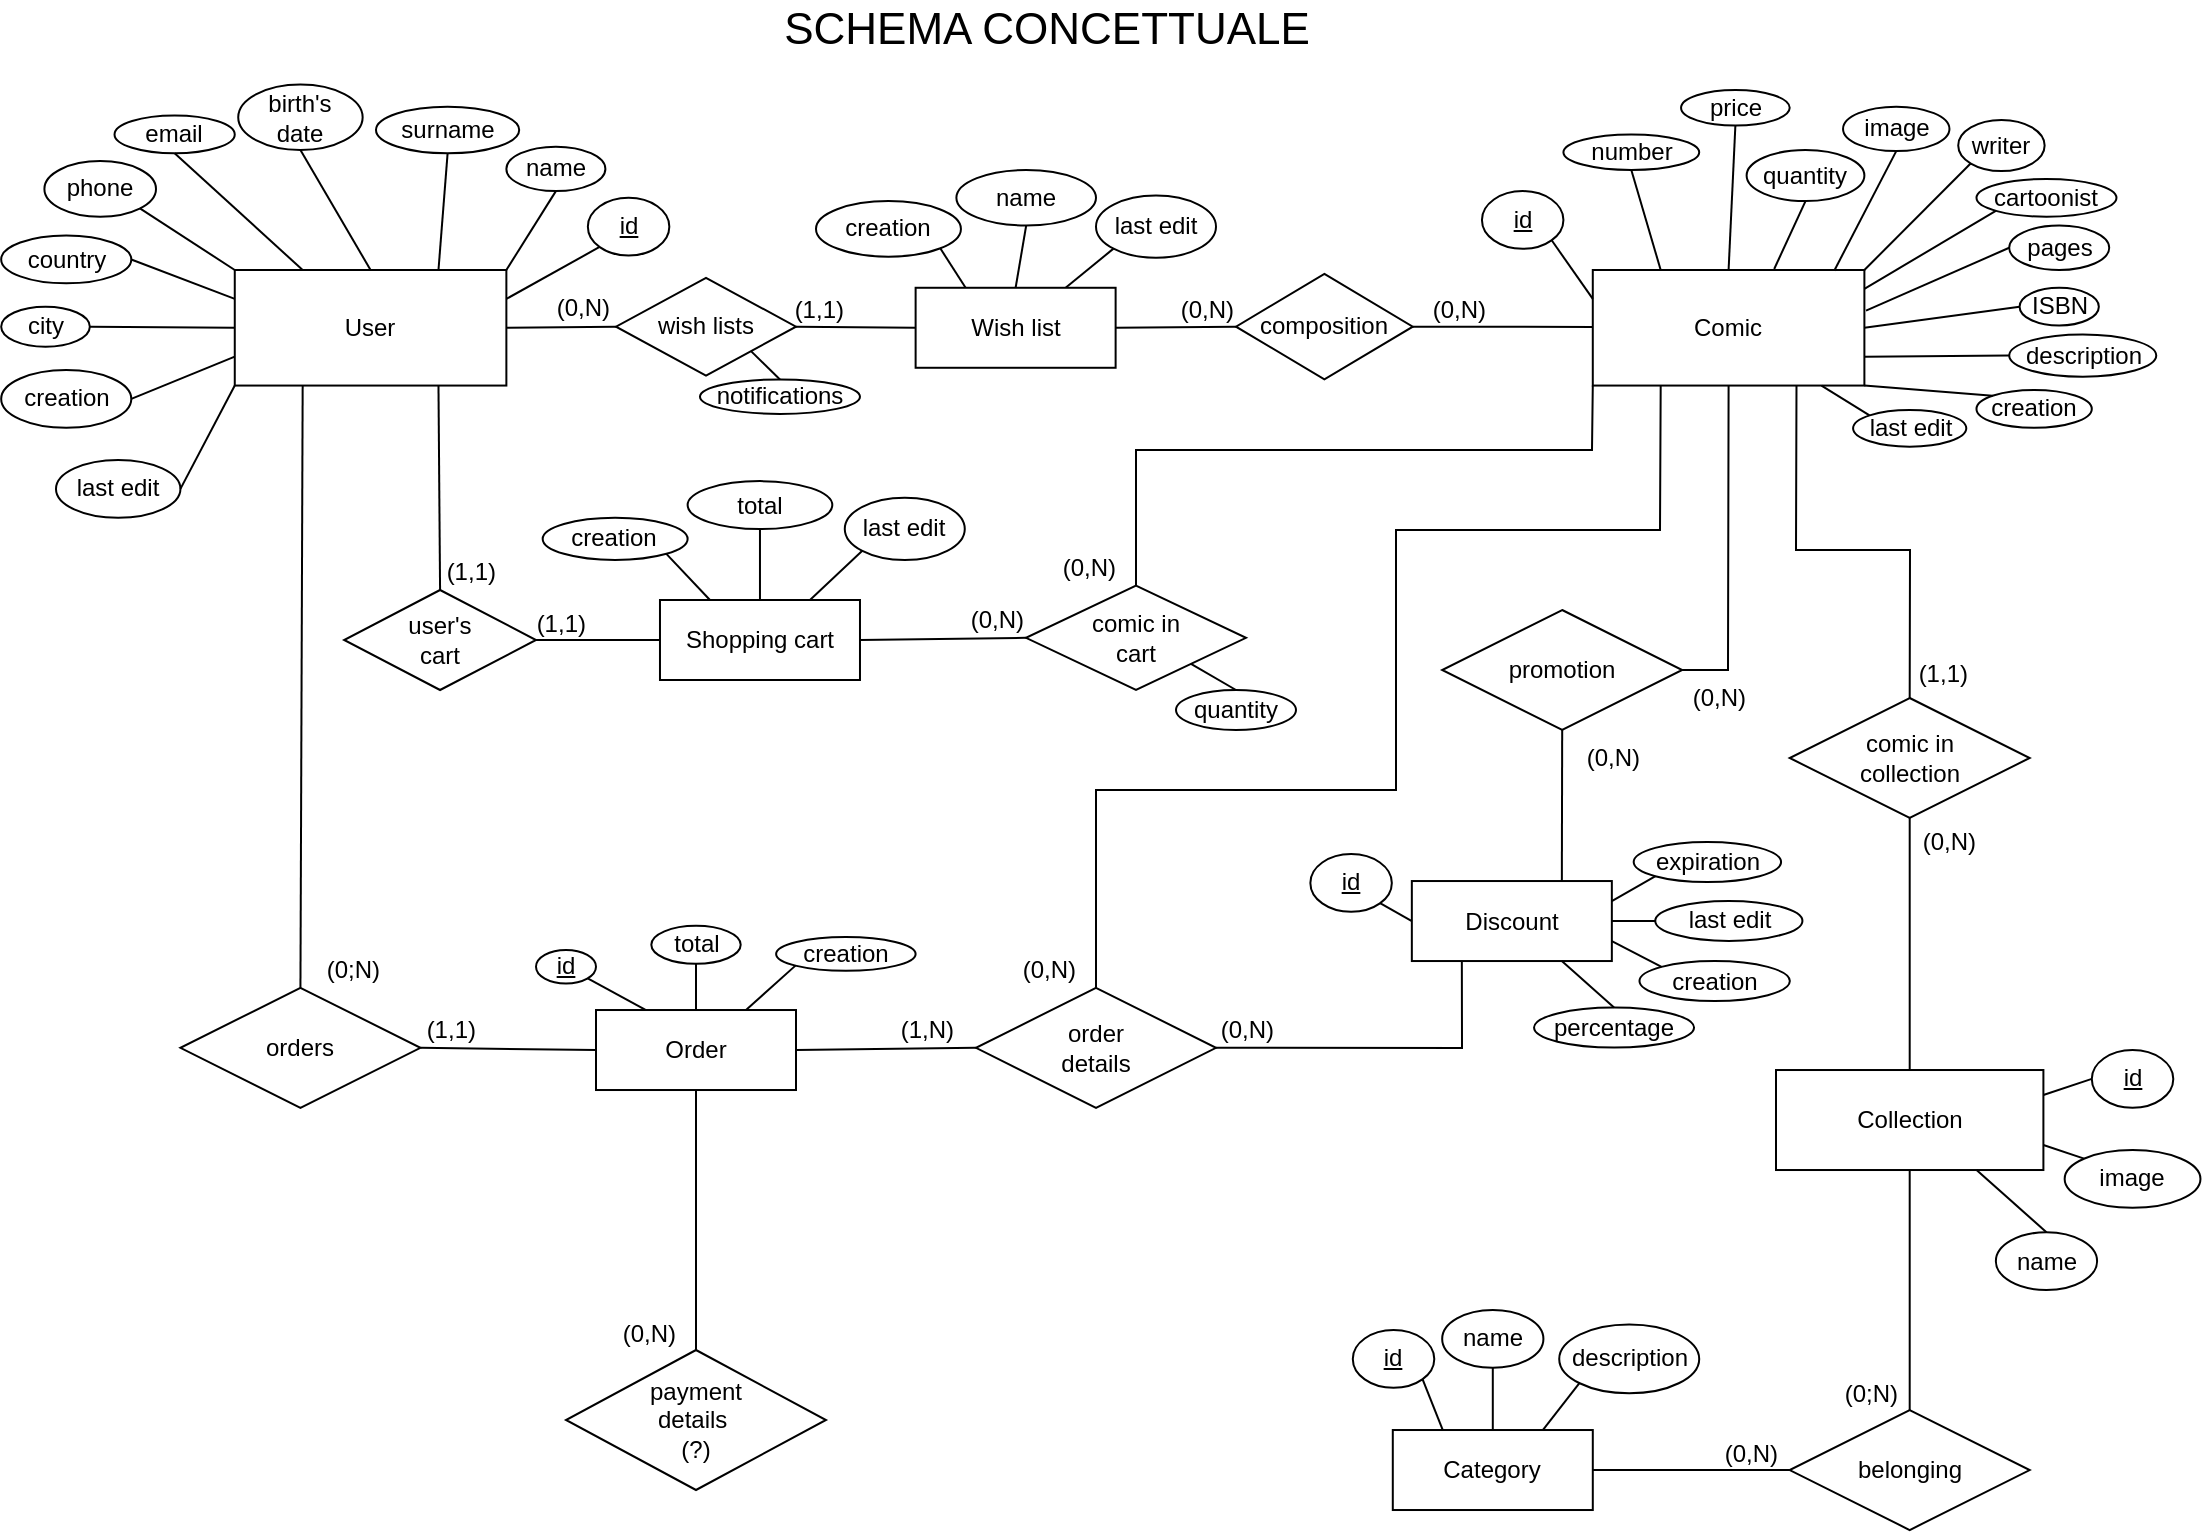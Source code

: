<mxfile version="16.5.1" type="device"><diagram id="R2lEEEUBdFMjLlhIrx00" name="Schema concettuale"><mxGraphModel dx="1422" dy="873" grid="1" gridSize="10" guides="1" tooltips="1" connect="1" arrows="1" fold="1" page="1" pageScale="1" pageWidth="1169" pageHeight="827" math="0" shadow="0" extFonts="Permanent Marker^https://fonts.googleapis.com/css?family=Permanent+Marker"><root><mxCell id="0"/><mxCell id="1" parent="0"/><mxCell id="hI8jCIpYhccomjPMqrg1-1" value="Comic" style="whiteSpace=wrap;html=1;align=center;" parent="1" vertex="1"><mxGeometry x="858.395" y="140" width="135.802" height="57.778" as="geometry"/></mxCell><mxCell id="hI8jCIpYhccomjPMqrg1-3" value="User" style="whiteSpace=wrap;html=1;align=center;" parent="1" vertex="1"><mxGeometry x="179.383" y="140" width="135.802" height="57.778" as="geometry"/></mxCell><mxCell id="hI8jCIpYhccomjPMqrg1-8" value="" style="endArrow=none;html=1;rounded=0;exitX=1;exitY=0.5;exitDx=0;exitDy=0;entryX=0;entryY=0.5;entryDx=0;entryDy=0;" parent="1" source="hI8jCIpYhccomjPMqrg1-3" target="n4fFL6AgohC3PkhNspNs-12" edge="1"><mxGeometry relative="1" as="geometry"><mxPoint x="464.568" y="255.556" as="sourcePoint"/><mxPoint x="370" y="169" as="targetPoint"/></mxGeometry></mxCell><mxCell id="hI8jCIpYhccomjPMqrg1-9" value="(0,N)" style="resizable=0;html=1;align=right;verticalAlign=bottom;" parent="hI8jCIpYhccomjPMqrg1-8" connectable="0" vertex="1"><mxGeometry x="1" relative="1" as="geometry"><mxPoint x="-3" y="-1" as="offset"/></mxGeometry></mxCell><mxCell id="hI8jCIpYhccomjPMqrg1-10" value="" style="endArrow=none;html=1;rounded=0;exitX=0;exitY=0.5;exitDx=0;exitDy=0;entryX=1;entryY=0.5;entryDx=0;entryDy=0;" parent="1" target="n4fFL6AgohC3PkhNspNs-13" edge="1"><mxGeometry relative="1" as="geometry"><mxPoint x="858.395" y="168.47" as="sourcePoint"/><mxPoint x="790" y="170" as="targetPoint"/></mxGeometry></mxCell><mxCell id="hI8jCIpYhccomjPMqrg1-11" value="(0,N)" style="resizable=0;html=1;align=right;verticalAlign=bottom;" parent="hI8jCIpYhccomjPMqrg1-10" connectable="0" vertex="1"><mxGeometry x="1" relative="1" as="geometry"><mxPoint x="37" as="offset"/></mxGeometry></mxCell><mxCell id="hI8jCIpYhccomjPMqrg1-12" value="creation" style="ellipse;whiteSpace=wrap;html=1;align=center;" parent="1" vertex="1"><mxGeometry x="470.0" y="105.55" width="72.47" height="27.78" as="geometry"/></mxCell><mxCell id="hI8jCIpYhccomjPMqrg1-13" value="last edit" style="ellipse;whiteSpace=wrap;html=1;align=center;" parent="1" vertex="1"><mxGeometry x="610" y="102.78" width="60" height="31.11" as="geometry"/></mxCell><mxCell id="hI8jCIpYhccomjPMqrg1-14" value="" style="endArrow=none;html=1;rounded=0;exitX=0.25;exitY=0;exitDx=0;exitDy=0;entryX=1;entryY=1;entryDx=0;entryDy=0;" parent="1" source="n4fFL6AgohC3PkhNspNs-11" target="hI8jCIpYhccomjPMqrg1-12" edge="1"><mxGeometry relative="1" as="geometry"><mxPoint x="541.297" y="153.335" as="sourcePoint"/><mxPoint x="681.852" y="255.556" as="targetPoint"/></mxGeometry></mxCell><mxCell id="hI8jCIpYhccomjPMqrg1-15" value="" style="endArrow=none;html=1;rounded=0;exitX=0.75;exitY=0;exitDx=0;exitDy=0;entryX=0;entryY=1;entryDx=0;entryDy=0;" parent="1" source="n4fFL6AgohC3PkhNspNs-11" target="hI8jCIpYhccomjPMqrg1-13" edge="1"><mxGeometry relative="1" as="geometry"><mxPoint x="603.892" y="153.335" as="sourcePoint"/><mxPoint x="681.852" y="255.556" as="targetPoint"/></mxGeometry></mxCell><mxCell id="hI8jCIpYhccomjPMqrg1-16" value="id" style="ellipse;whiteSpace=wrap;html=1;align=center;fontStyle=4;" parent="1" vertex="1"><mxGeometry x="802.974" y="100.547" width="40.741" height="28.889" as="geometry"/></mxCell><mxCell id="hI8jCIpYhccomjPMqrg1-18" value="number" style="ellipse;whiteSpace=wrap;html=1;align=center;" parent="1" vertex="1"><mxGeometry x="843.71" y="72.23" width="67.9" height="17.77" as="geometry"/></mxCell><mxCell id="hI8jCIpYhccomjPMqrg1-19" value="price" style="ellipse;whiteSpace=wrap;html=1;align=center;" parent="1" vertex="1"><mxGeometry x="902.53" y="50.01" width="54.32" height="17.77" as="geometry"/></mxCell><mxCell id="hI8jCIpYhccomjPMqrg1-20" value="image" style="ellipse;whiteSpace=wrap;html=1;align=center;" parent="1" vertex="1"><mxGeometry x="983.52" y="58.33" width="53.21" height="22.22" as="geometry"/></mxCell><mxCell id="hI8jCIpYhccomjPMqrg1-21" value="writer" style="ellipse;whiteSpace=wrap;html=1;align=center;" parent="1" vertex="1"><mxGeometry x="1041.11" y="64.99" width="43.21" height="25.56" as="geometry"/></mxCell><mxCell id="hI8jCIpYhccomjPMqrg1-22" value="cartoonist" style="ellipse;whiteSpace=wrap;html=1;align=center;" parent="1" vertex="1"><mxGeometry x="1050.24" y="94.44" width="70" height="18.89" as="geometry"/></mxCell><mxCell id="hI8jCIpYhccomjPMqrg1-23" value="pages" style="ellipse;whiteSpace=wrap;html=1;align=center;" parent="1" vertex="1"><mxGeometry x="1066.61" y="117.78" width="50" height="22.22" as="geometry"/></mxCell><mxCell id="hI8jCIpYhccomjPMqrg1-24" value="ISBN" style="ellipse;whiteSpace=wrap;html=1;align=center;" parent="1" vertex="1"><mxGeometry x="1071.79" y="148.89" width="39.63" height="18.89" as="geometry"/></mxCell><mxCell id="hI8jCIpYhccomjPMqrg1-25" value="" style="endArrow=none;html=1;rounded=0;exitX=0;exitY=0.25;exitDx=0;exitDy=0;entryX=1;entryY=1;entryDx=0;entryDy=0;" parent="1" source="hI8jCIpYhccomjPMqrg1-1" target="hI8jCIpYhccomjPMqrg1-16" edge="1"><mxGeometry relative="1" as="geometry"><mxPoint x="709.012" y="241.111" as="sourcePoint"/><mxPoint x="926.296" y="241.111" as="targetPoint"/></mxGeometry></mxCell><mxCell id="hI8jCIpYhccomjPMqrg1-27" value="" style="endArrow=none;html=1;rounded=0;entryX=0.5;entryY=1;entryDx=0;entryDy=0;exitX=0.25;exitY=0;exitDx=0;exitDy=0;" parent="1" source="hI8jCIpYhccomjPMqrg1-1" target="hI8jCIpYhccomjPMqrg1-18" edge="1"><mxGeometry relative="1" as="geometry"><mxPoint x="939.877" y="140" as="sourcePoint"/><mxPoint x="926.296" y="241.111" as="targetPoint"/></mxGeometry></mxCell><mxCell id="hI8jCIpYhccomjPMqrg1-28" value="" style="endArrow=none;html=1;rounded=0;exitX=0.5;exitY=0;exitDx=0;exitDy=0;entryX=0.5;entryY=1;entryDx=0;entryDy=0;" parent="1" source="hI8jCIpYhccomjPMqrg1-1" target="hI8jCIpYhccomjPMqrg1-19" edge="1"><mxGeometry relative="1" as="geometry"><mxPoint x="709.012" y="241.111" as="sourcePoint"/><mxPoint x="926.296" y="241.111" as="targetPoint"/></mxGeometry></mxCell><mxCell id="hI8jCIpYhccomjPMqrg1-29" value="" style="endArrow=none;html=1;rounded=0;exitX=0.889;exitY=0.006;exitDx=0;exitDy=0;entryX=0.5;entryY=1;entryDx=0;entryDy=0;exitPerimeter=0;" parent="1" source="hI8jCIpYhccomjPMqrg1-1" target="hI8jCIpYhccomjPMqrg1-20" edge="1"><mxGeometry relative="1" as="geometry"><mxPoint x="709.012" y="241.111" as="sourcePoint"/><mxPoint x="926.296" y="241.111" as="targetPoint"/></mxGeometry></mxCell><mxCell id="hI8jCIpYhccomjPMqrg1-30" value="" style="endArrow=none;html=1;rounded=0;exitX=1;exitY=0;exitDx=0;exitDy=0;entryX=0;entryY=1;entryDx=0;entryDy=0;" parent="1" source="hI8jCIpYhccomjPMqrg1-1" target="hI8jCIpYhccomjPMqrg1-21" edge="1"><mxGeometry relative="1" as="geometry"><mxPoint x="709.012" y="241.111" as="sourcePoint"/><mxPoint x="926.296" y="241.111" as="targetPoint"/></mxGeometry></mxCell><mxCell id="hI8jCIpYhccomjPMqrg1-31" value="" style="endArrow=none;html=1;rounded=0;exitX=1;exitY=0.164;exitDx=0;exitDy=0;entryX=0;entryY=1;entryDx=0;entryDy=0;exitPerimeter=0;" parent="1" source="hI8jCIpYhccomjPMqrg1-1" target="hI8jCIpYhccomjPMqrg1-22" edge="1"><mxGeometry relative="1" as="geometry"><mxPoint x="709.012" y="241.111" as="sourcePoint"/><mxPoint x="926.296" y="241.111" as="targetPoint"/></mxGeometry></mxCell><mxCell id="hI8jCIpYhccomjPMqrg1-32" value="" style="endArrow=none;html=1;rounded=0;exitX=1.006;exitY=0.352;exitDx=0;exitDy=0;entryX=0;entryY=0.5;entryDx=0;entryDy=0;exitPerimeter=0;" parent="1" source="hI8jCIpYhccomjPMqrg1-1" target="hI8jCIpYhccomjPMqrg1-23" edge="1"><mxGeometry relative="1" as="geometry"><mxPoint x="709.012" y="241.111" as="sourcePoint"/><mxPoint x="926.296" y="241.111" as="targetPoint"/></mxGeometry></mxCell><mxCell id="hI8jCIpYhccomjPMqrg1-33" value="" style="endArrow=none;html=1;rounded=0;entryX=0;entryY=0.5;entryDx=0;entryDy=0;exitX=1;exitY=0.5;exitDx=0;exitDy=0;" parent="1" source="hI8jCIpYhccomjPMqrg1-1" target="hI8jCIpYhccomjPMqrg1-24" edge="1"><mxGeometry relative="1" as="geometry"><mxPoint x="1000" y="210" as="sourcePoint"/><mxPoint x="926.296" y="241.111" as="targetPoint"/></mxGeometry></mxCell><mxCell id="hI8jCIpYhccomjPMqrg1-34" value="id" style="ellipse;whiteSpace=wrap;html=1;align=center;fontStyle=4;" parent="1" vertex="1"><mxGeometry x="355.926" y="103.889" width="40.741" height="28.889" as="geometry"/></mxCell><mxCell id="hI8jCIpYhccomjPMqrg1-35" value="name" style="ellipse;whiteSpace=wrap;html=1;align=center;" parent="1" vertex="1"><mxGeometry x="315.19" y="78.33" width="49.51" height="22.22" as="geometry"/></mxCell><mxCell id="hI8jCIpYhccomjPMqrg1-36" value="surname" style="ellipse;whiteSpace=wrap;html=1;align=center;" parent="1" vertex="1"><mxGeometry x="250" y="58.33" width="71.6" height="23.33" as="geometry"/></mxCell><mxCell id="hI8jCIpYhccomjPMqrg1-37" value="email" style="ellipse;whiteSpace=wrap;html=1;align=center;" parent="1" vertex="1"><mxGeometry x="119.26" y="62.77" width="60.12" height="18.89" as="geometry"/></mxCell><mxCell id="hI8jCIpYhccomjPMqrg1-38" value="phone" style="ellipse;whiteSpace=wrap;html=1;align=center;" parent="1" vertex="1"><mxGeometry x="84.2" y="85.55" width="55.8" height="27.78" as="geometry"/></mxCell><mxCell id="hI8jCIpYhccomjPMqrg1-39" value="country" style="ellipse;whiteSpace=wrap;html=1;align=center;" parent="1" vertex="1"><mxGeometry x="62.59" y="122.78" width="65.06" height="23.89" as="geometry"/></mxCell><mxCell id="hI8jCIpYhccomjPMqrg1-40" value="city" style="ellipse;whiteSpace=wrap;html=1;align=center;" parent="1" vertex="1"><mxGeometry x="62.59" y="158.33" width="44.32" height="20" as="geometry"/></mxCell><mxCell id="hI8jCIpYhccomjPMqrg1-41" value="creation" style="ellipse;whiteSpace=wrap;html=1;align=center;" parent="1" vertex="1"><mxGeometry x="62.59" y="190" width="65.06" height="28.89" as="geometry"/></mxCell><mxCell id="hI8jCIpYhccomjPMqrg1-42" value="last edit" style="ellipse;whiteSpace=wrap;html=1;align=center;" parent="1" vertex="1"><mxGeometry x="90" y="235" width="62.22" height="28.89" as="geometry"/></mxCell><mxCell id="hI8jCIpYhccomjPMqrg1-43" value="" style="endArrow=none;html=1;rounded=0;exitX=1;exitY=0.25;exitDx=0;exitDy=0;entryX=0;entryY=1;entryDx=0;entryDy=0;" parent="1" source="hI8jCIpYhccomjPMqrg1-3" target="hI8jCIpYhccomjPMqrg1-34" edge="1"><mxGeometry relative="1" as="geometry"><mxPoint x="206.543" y="284.444" as="sourcePoint"/><mxPoint x="423.827" y="284.444" as="targetPoint"/></mxGeometry></mxCell><mxCell id="hI8jCIpYhccomjPMqrg1-44" value="" style="endArrow=none;html=1;rounded=0;exitX=1;exitY=0;exitDx=0;exitDy=0;entryX=0.5;entryY=1;entryDx=0;entryDy=0;" parent="1" source="hI8jCIpYhccomjPMqrg1-3" target="hI8jCIpYhccomjPMqrg1-35" edge="1"><mxGeometry relative="1" as="geometry"><mxPoint x="206.543" y="284.444" as="sourcePoint"/><mxPoint x="423.827" y="284.444" as="targetPoint"/></mxGeometry></mxCell><mxCell id="hI8jCIpYhccomjPMqrg1-45" value="" style="endArrow=none;html=1;rounded=0;exitX=0;exitY=0;exitDx=0;exitDy=0;entryX=1;entryY=1;entryDx=0;entryDy=0;" parent="1" source="hI8jCIpYhccomjPMqrg1-3" target="hI8jCIpYhccomjPMqrg1-38" edge="1"><mxGeometry relative="1" as="geometry"><mxPoint x="206.543" y="284.444" as="sourcePoint"/><mxPoint x="423.827" y="284.444" as="targetPoint"/></mxGeometry></mxCell><mxCell id="hI8jCIpYhccomjPMqrg1-46" value="" style="endArrow=none;html=1;rounded=0;exitX=0.75;exitY=0;exitDx=0;exitDy=0;entryX=0.5;entryY=1;entryDx=0;entryDy=0;" parent="1" source="hI8jCIpYhccomjPMqrg1-3" target="hI8jCIpYhccomjPMqrg1-36" edge="1"><mxGeometry relative="1" as="geometry"><mxPoint x="206.543" y="284.444" as="sourcePoint"/><mxPoint x="423.827" y="284.444" as="targetPoint"/></mxGeometry></mxCell><mxCell id="hI8jCIpYhccomjPMqrg1-47" value="" style="endArrow=none;html=1;rounded=0;exitX=0.25;exitY=0;exitDx=0;exitDy=0;entryX=0.5;entryY=1;entryDx=0;entryDy=0;" parent="1" source="hI8jCIpYhccomjPMqrg1-3" target="hI8jCIpYhccomjPMqrg1-37" edge="1"><mxGeometry relative="1" as="geometry"><mxPoint x="206.543" y="284.444" as="sourcePoint"/><mxPoint x="423.827" y="284.444" as="targetPoint"/></mxGeometry></mxCell><mxCell id="hI8jCIpYhccomjPMqrg1-48" value="" style="endArrow=none;html=1;rounded=0;exitX=0;exitY=0.25;exitDx=0;exitDy=0;entryX=1;entryY=0.5;entryDx=0;entryDy=0;" parent="1" source="hI8jCIpYhccomjPMqrg1-3" target="hI8jCIpYhccomjPMqrg1-39" edge="1"><mxGeometry relative="1" as="geometry"><mxPoint x="206.543" y="284.444" as="sourcePoint"/><mxPoint x="423.827" y="284.444" as="targetPoint"/></mxGeometry></mxCell><mxCell id="hI8jCIpYhccomjPMqrg1-49" value="" style="endArrow=none;html=1;rounded=0;exitX=0;exitY=0.75;exitDx=0;exitDy=0;entryX=1;entryY=0.5;entryDx=0;entryDy=0;" parent="1" source="hI8jCIpYhccomjPMqrg1-3" target="hI8jCIpYhccomjPMqrg1-41" edge="1"><mxGeometry relative="1" as="geometry"><mxPoint x="206.543" y="284.444" as="sourcePoint"/><mxPoint x="423.827" y="284.444" as="targetPoint"/></mxGeometry></mxCell><mxCell id="hI8jCIpYhccomjPMqrg1-50" value="" style="endArrow=none;html=1;rounded=0;exitX=0;exitY=0.5;exitDx=0;exitDy=0;entryX=1;entryY=0.5;entryDx=0;entryDy=0;" parent="1" source="hI8jCIpYhccomjPMqrg1-3" target="hI8jCIpYhccomjPMqrg1-40" edge="1"><mxGeometry relative="1" as="geometry"><mxPoint x="206.543" y="284.444" as="sourcePoint"/><mxPoint x="423.827" y="284.444" as="targetPoint"/></mxGeometry></mxCell><mxCell id="hI8jCIpYhccomjPMqrg1-51" value="" style="endArrow=none;html=1;rounded=0;exitX=0;exitY=1;exitDx=0;exitDy=0;entryX=1;entryY=0.5;entryDx=0;entryDy=0;" parent="1" source="hI8jCIpYhccomjPMqrg1-3" target="hI8jCIpYhccomjPMqrg1-42" edge="1"><mxGeometry relative="1" as="geometry"><mxPoint x="206.543" y="284.444" as="sourcePoint"/><mxPoint x="423.827" y="284.444" as="targetPoint"/></mxGeometry></mxCell><mxCell id="hI8jCIpYhccomjPMqrg1-82" value="Collection" style="whiteSpace=wrap;html=1;align=center;" parent="1" vertex="1"><mxGeometry x="950" y="540.01" width="133.7" height="50" as="geometry"/></mxCell><mxCell id="hI8jCIpYhccomjPMqrg1-83" value="comic in&lt;br&gt;collection" style="shape=rhombus;perimeter=rhombusPerimeter;whiteSpace=wrap;html=1;align=center;" parent="1" vertex="1"><mxGeometry x="956.85" y="354" width="120" height="60" as="geometry"/></mxCell><mxCell id="hI8jCIpYhccomjPMqrg1-84" value="" style="endArrow=none;html=1;rounded=0;exitX=0.75;exitY=1;exitDx=0;exitDy=0;entryX=0.5;entryY=0;entryDx=0;entryDy=0;" parent="1" source="hI8jCIpYhccomjPMqrg1-1" target="hI8jCIpYhccomjPMqrg1-83" edge="1"><mxGeometry relative="1" as="geometry"><mxPoint x="610" y="330" as="sourcePoint"/><mxPoint x="770" y="330" as="targetPoint"/><Array as="points"><mxPoint x="960" y="280"/><mxPoint x="1017" y="280"/></Array></mxGeometry></mxCell><mxCell id="hI8jCIpYhccomjPMqrg1-85" value="(1,1)" style="resizable=0;html=1;align=right;verticalAlign=bottom;" parent="hI8jCIpYhccomjPMqrg1-84" connectable="0" vertex="1"><mxGeometry x="1" relative="1" as="geometry"><mxPoint x="30" y="-3" as="offset"/></mxGeometry></mxCell><mxCell id="hI8jCIpYhccomjPMqrg1-86" value="" style="endArrow=none;html=1;rounded=0;entryX=0.5;entryY=1;entryDx=0;entryDy=0;exitX=0.5;exitY=0;exitDx=0;exitDy=0;" parent="1" source="hI8jCIpYhccomjPMqrg1-82" target="hI8jCIpYhccomjPMqrg1-83" edge="1"><mxGeometry relative="1" as="geometry"><mxPoint x="1010" y="470" as="sourcePoint"/><mxPoint x="910" y="370" as="targetPoint"/></mxGeometry></mxCell><mxCell id="hI8jCIpYhccomjPMqrg1-87" value="(0,N)" style="resizable=0;html=1;align=right;verticalAlign=bottom;" parent="hI8jCIpYhccomjPMqrg1-86" connectable="0" vertex="1"><mxGeometry x="1" relative="1" as="geometry"><mxPoint x="34" y="20" as="offset"/></mxGeometry></mxCell><mxCell id="hI8jCIpYhccomjPMqrg1-88" value="id" style="ellipse;whiteSpace=wrap;html=1;align=center;fontStyle=4;" parent="1" vertex="1"><mxGeometry x="1107.904" y="530.007" width="40.741" height="28.889" as="geometry"/></mxCell><mxCell id="hI8jCIpYhccomjPMqrg1-89" value="image" style="ellipse;whiteSpace=wrap;html=1;align=center;" parent="1" vertex="1"><mxGeometry x="1094.329" y="580.003" width="67.901" height="28.889" as="geometry"/></mxCell><mxCell id="hI8jCIpYhccomjPMqrg1-90" value="" style="endArrow=none;html=1;rounded=0;exitX=1;exitY=0.25;exitDx=0;exitDy=0;entryX=0;entryY=0.5;entryDx=0;entryDy=0;" parent="1" source="hI8jCIpYhccomjPMqrg1-82" target="hI8jCIpYhccomjPMqrg1-88" edge="1"><mxGeometry relative="1" as="geometry"><mxPoint x="740" y="480.01" as="sourcePoint"/><mxPoint x="900" y="480.01" as="targetPoint"/></mxGeometry></mxCell><mxCell id="hI8jCIpYhccomjPMqrg1-91" value="" style="endArrow=none;html=1;rounded=0;exitX=1;exitY=0.75;exitDx=0;exitDy=0;entryX=0;entryY=0;entryDx=0;entryDy=0;" parent="1" source="hI8jCIpYhccomjPMqrg1-82" target="hI8jCIpYhccomjPMqrg1-89" edge="1"><mxGeometry relative="1" as="geometry"><mxPoint x="740" y="480.01" as="sourcePoint"/><mxPoint x="1094.329" y="584.458" as="targetPoint"/></mxGeometry></mxCell><mxCell id="hI8jCIpYhccomjPMqrg1-92" value="Discount" style="whiteSpace=wrap;html=1;align=center;" parent="1" vertex="1"><mxGeometry x="767.92" y="445.52" width="100" height="40" as="geometry"/></mxCell><mxCell id="hI8jCIpYhccomjPMqrg1-93" value="promotion" style="shape=rhombus;perimeter=rhombusPerimeter;whiteSpace=wrap;html=1;align=center;" parent="1" vertex="1"><mxGeometry x="783.09" y="310" width="120" height="60" as="geometry"/></mxCell><mxCell id="hI8jCIpYhccomjPMqrg1-95" value="" style="endArrow=none;html=1;rounded=0;entryX=0.5;entryY=1;entryDx=0;entryDy=0;exitX=0.75;exitY=0;exitDx=0;exitDy=0;" parent="1" source="hI8jCIpYhccomjPMqrg1-92" target="hI8jCIpYhccomjPMqrg1-93" edge="1"><mxGeometry relative="1" as="geometry"><mxPoint x="849" y="430" as="sourcePoint"/><mxPoint x="820" y="380" as="targetPoint"/><Array as="points"/></mxGeometry></mxCell><mxCell id="hI8jCIpYhccomjPMqrg1-96" value="(0,N)" style="resizable=0;html=1;align=right;verticalAlign=bottom;" parent="hI8jCIpYhccomjPMqrg1-95" connectable="0" vertex="1"><mxGeometry x="1" relative="1" as="geometry"><mxPoint x="39" y="22" as="offset"/></mxGeometry></mxCell><mxCell id="hI8jCIpYhccomjPMqrg1-97" value="" style="endArrow=none;html=1;rounded=0;exitX=0.5;exitY=1;exitDx=0;exitDy=0;entryX=1;entryY=0.5;entryDx=0;entryDy=0;" parent="1" source="hI8jCIpYhccomjPMqrg1-1" target="hI8jCIpYhccomjPMqrg1-93" edge="1"><mxGeometry relative="1" as="geometry"><mxPoint x="944.773" y="198.263" as="sourcePoint"/><mxPoint x="880.0" y="298.67" as="targetPoint"/><Array as="points"><mxPoint x="926" y="340"/></Array></mxGeometry></mxCell><mxCell id="hI8jCIpYhccomjPMqrg1-98" value="(0,N)" style="resizable=0;html=1;align=right;verticalAlign=bottom;" parent="hI8jCIpYhccomjPMqrg1-97" connectable="0" vertex="1"><mxGeometry x="1" relative="1" as="geometry"><mxPoint x="32" y="22" as="offset"/></mxGeometry></mxCell><mxCell id="hI8jCIpYhccomjPMqrg1-103" value="Category" style="whiteSpace=wrap;html=1;align=center;" parent="1" vertex="1"><mxGeometry x="758.4" y="720.01" width="100" height="40" as="geometry"/></mxCell><mxCell id="hI8jCIpYhccomjPMqrg1-104" value="belonging" style="shape=rhombus;perimeter=rhombusPerimeter;whiteSpace=wrap;html=1;align=center;" parent="1" vertex="1"><mxGeometry x="956.85" y="710.01" width="120" height="60" as="geometry"/></mxCell><mxCell id="hI8jCIpYhccomjPMqrg1-105" value="" style="endArrow=none;html=1;rounded=0;entryX=0;entryY=0.5;entryDx=0;entryDy=0;exitX=1;exitY=0.5;exitDx=0;exitDy=0;" parent="1" source="hI8jCIpYhccomjPMqrg1-103" target="hI8jCIpYhccomjPMqrg1-104" edge="1"><mxGeometry relative="1" as="geometry"><mxPoint x="800" y="750.01" as="sourcePoint"/><mxPoint x="951.36" y="740.22" as="targetPoint"/></mxGeometry></mxCell><mxCell id="hI8jCIpYhccomjPMqrg1-106" value="(0,N)" style="resizable=0;html=1;align=right;verticalAlign=bottom;" parent="hI8jCIpYhccomjPMqrg1-105" connectable="0" vertex="1"><mxGeometry x="1" relative="1" as="geometry"><mxPoint x="-5" as="offset"/></mxGeometry></mxCell><mxCell id="hI8jCIpYhccomjPMqrg1-107" value="" style="endArrow=none;html=1;rounded=0;entryX=0.5;entryY=0;entryDx=0;entryDy=0;exitX=0.5;exitY=1;exitDx=0;exitDy=0;" parent="1" source="hI8jCIpYhccomjPMqrg1-82" target="hI8jCIpYhccomjPMqrg1-104" edge="1"><mxGeometry relative="1" as="geometry"><mxPoint x="858.4" y="670.01" as="sourcePoint"/><mxPoint x="1018.4" y="670.01" as="targetPoint"/></mxGeometry></mxCell><mxCell id="hI8jCIpYhccomjPMqrg1-108" value="(0;N)" style="resizable=0;html=1;align=right;verticalAlign=bottom;" parent="hI8jCIpYhccomjPMqrg1-107" connectable="0" vertex="1"><mxGeometry x="1" relative="1" as="geometry"><mxPoint x="-5" as="offset"/></mxGeometry></mxCell><mxCell id="hI8jCIpYhccomjPMqrg1-109" value="id" style="ellipse;whiteSpace=wrap;html=1;align=center;fontStyle=4;" parent="1" vertex="1"><mxGeometry x="738.398" y="670.009" width="40.741" height="28.889" as="geometry"/></mxCell><mxCell id="hI8jCIpYhccomjPMqrg1-110" value="name" style="ellipse;whiteSpace=wrap;html=1;align=center;" parent="1" vertex="1"><mxGeometry x="783.09" y="660" width="50.62" height="28.89" as="geometry"/></mxCell><mxCell id="hI8jCIpYhccomjPMqrg1-111" value="" style="endArrow=none;html=1;rounded=0;exitX=0.25;exitY=0;exitDx=0;exitDy=0;entryX=1;entryY=1;entryDx=0;entryDy=0;" parent="1" source="hI8jCIpYhccomjPMqrg1-103" target="hI8jCIpYhccomjPMqrg1-109" edge="1"><mxGeometry relative="1" as="geometry"><mxPoint x="739.15" y="730.01" as="sourcePoint"/><mxPoint x="899.15" y="730.01" as="targetPoint"/></mxGeometry></mxCell><mxCell id="hI8jCIpYhccomjPMqrg1-112" value="" style="endArrow=none;html=1;rounded=0;exitX=0.5;exitY=0;exitDx=0;exitDy=0;entryX=0.5;entryY=1;entryDx=0;entryDy=0;" parent="1" source="hI8jCIpYhccomjPMqrg1-103" target="hI8jCIpYhccomjPMqrg1-110" edge="1"><mxGeometry relative="1" as="geometry"><mxPoint x="786.8" y="710.01" as="sourcePoint"/><mxPoint x="946.4" y="710.01" as="targetPoint"/></mxGeometry></mxCell><mxCell id="gtzbLnbfbG_AwPOIUWwv-2" value="id" style="ellipse;whiteSpace=wrap;html=1;align=center;fontStyle=4;" parent="1" vertex="1"><mxGeometry x="717.178" y="432.009" width="40.741" height="28.889" as="geometry"/></mxCell><mxCell id="gtzbLnbfbG_AwPOIUWwv-3" value="percentage" style="ellipse;whiteSpace=wrap;html=1;align=center;" parent="1" vertex="1"><mxGeometry x="829.02" y="508.8" width="80" height="20" as="geometry"/></mxCell><mxCell id="gtzbLnbfbG_AwPOIUWwv-4" value="creation" style="ellipse;whiteSpace=wrap;html=1;align=center;" parent="1" vertex="1"><mxGeometry x="881.74" y="485.52" width="75.18" height="20" as="geometry"/></mxCell><mxCell id="gtzbLnbfbG_AwPOIUWwv-5" value="last edit" style="ellipse;whiteSpace=wrap;html=1;align=center;" parent="1" vertex="1"><mxGeometry x="889.63" y="455.46" width="73.59" height="20" as="geometry"/></mxCell><mxCell id="gtzbLnbfbG_AwPOIUWwv-6" value="expiration" style="ellipse;whiteSpace=wrap;html=1;align=center;" parent="1" vertex="1"><mxGeometry x="878.84" y="426.01" width="73.7" height="20" as="geometry"/></mxCell><mxCell id="gtzbLnbfbG_AwPOIUWwv-7" value="" style="endArrow=none;html=1;rounded=0;exitX=0;exitY=0.5;exitDx=0;exitDy=0;entryX=1;entryY=1;entryDx=0;entryDy=0;" parent="1" source="hI8jCIpYhccomjPMqrg1-92" target="gtzbLnbfbG_AwPOIUWwv-2" edge="1"><mxGeometry relative="1" as="geometry"><mxPoint x="549.52" y="570.91" as="sourcePoint"/><mxPoint x="709.52" y="570.91" as="targetPoint"/></mxGeometry></mxCell><mxCell id="gtzbLnbfbG_AwPOIUWwv-8" value="" style="endArrow=none;html=1;rounded=0;exitX=0.5;exitY=0;exitDx=0;exitDy=0;entryX=0.75;entryY=1;entryDx=0;entryDy=0;" parent="1" source="gtzbLnbfbG_AwPOIUWwv-3" target="hI8jCIpYhccomjPMqrg1-92" edge="1"><mxGeometry relative="1" as="geometry"><mxPoint x="763.96" y="501.78" as="sourcePoint"/><mxPoint x="923.96" y="501.78" as="targetPoint"/></mxGeometry></mxCell><mxCell id="gtzbLnbfbG_AwPOIUWwv-9" value="" style="endArrow=none;html=1;rounded=0;exitX=0;exitY=0;exitDx=0;exitDy=0;entryX=1;entryY=0.75;entryDx=0;entryDy=0;" parent="1" source="gtzbLnbfbG_AwPOIUWwv-4" target="hI8jCIpYhccomjPMqrg1-92" edge="1"><mxGeometry relative="1" as="geometry"><mxPoint x="809.52" y="502.02" as="sourcePoint"/><mxPoint x="969.52" y="502.02" as="targetPoint"/></mxGeometry></mxCell><mxCell id="gtzbLnbfbG_AwPOIUWwv-10" value="" style="endArrow=none;html=1;rounded=0;entryX=1;entryY=0.5;entryDx=0;entryDy=0;exitX=0;exitY=0.5;exitDx=0;exitDy=0;" parent="1" source="gtzbLnbfbG_AwPOIUWwv-5" target="hI8jCIpYhccomjPMqrg1-92" edge="1"><mxGeometry relative="1" as="geometry"><mxPoint x="859.02" y="512.01" as="sourcePoint"/><mxPoint x="859.02" y="502.01" as="targetPoint"/></mxGeometry></mxCell><mxCell id="gtzbLnbfbG_AwPOIUWwv-11" value="" style="endArrow=none;html=1;rounded=0;exitX=0;exitY=1;exitDx=0;exitDy=0;entryX=1;entryY=0.25;entryDx=0;entryDy=0;" parent="1" source="gtzbLnbfbG_AwPOIUWwv-6" target="hI8jCIpYhccomjPMqrg1-92" edge="1"><mxGeometry relative="1" as="geometry"><mxPoint x="886.19" y="402.02" as="sourcePoint"/><mxPoint x="1046.19" y="402.02" as="targetPoint"/></mxGeometry></mxCell><mxCell id="F0NOhrHxQS21oiGEbKKY-1" value="Order" style="whiteSpace=wrap;html=1;align=center;" parent="1" vertex="1"><mxGeometry x="360" y="510.01" width="100" height="40" as="geometry"/></mxCell><mxCell id="F0NOhrHxQS21oiGEbKKY-2" value="orders" style="shape=rhombus;perimeter=rhombusPerimeter;whiteSpace=wrap;html=1;align=center;" parent="1" vertex="1"><mxGeometry x="152.22" y="498.9" width="120" height="60" as="geometry"/></mxCell><mxCell id="F0NOhrHxQS21oiGEbKKY-3" value="order&lt;br&gt;details" style="shape=rhombus;perimeter=rhombusPerimeter;whiteSpace=wrap;html=1;align=center;" parent="1" vertex="1"><mxGeometry x="550" y="498.9" width="120" height="60" as="geometry"/></mxCell><mxCell id="F0NOhrHxQS21oiGEbKKY-5" value="" style="endArrow=none;html=1;rounded=0;exitX=0.25;exitY=1;exitDx=0;exitDy=0;entryX=0.5;entryY=0;entryDx=0;entryDy=0;" parent="1" source="hI8jCIpYhccomjPMqrg1-1" target="F0NOhrHxQS21oiGEbKKY-3" edge="1"><mxGeometry relative="1" as="geometry"><mxPoint x="500" y="440" as="sourcePoint"/><mxPoint x="660" y="440" as="targetPoint"/><Array as="points"><mxPoint x="892" y="270"/><mxPoint x="760" y="270"/><mxPoint x="760" y="400"/><mxPoint x="610" y="400"/></Array></mxGeometry></mxCell><mxCell id="F0NOhrHxQS21oiGEbKKY-6" value="(0,N)" style="resizable=0;html=1;align=right;verticalAlign=bottom;" parent="F0NOhrHxQS21oiGEbKKY-5" connectable="0" vertex="1"><mxGeometry x="1" relative="1" as="geometry"><mxPoint x="-10" as="offset"/></mxGeometry></mxCell><mxCell id="F0NOhrHxQS21oiGEbKKY-7" value="" style="endArrow=none;html=1;rounded=0;exitX=1;exitY=0.5;exitDx=0;exitDy=0;entryX=0;entryY=0.5;entryDx=0;entryDy=0;" parent="1" source="F0NOhrHxQS21oiGEbKKY-1" target="F0NOhrHxQS21oiGEbKKY-3" edge="1"><mxGeometry relative="1" as="geometry"><mxPoint x="480" y="540" as="sourcePoint"/><mxPoint x="530" y="560" as="targetPoint"/></mxGeometry></mxCell><mxCell id="F0NOhrHxQS21oiGEbKKY-8" value="(1,N)" style="resizable=0;html=1;align=right;verticalAlign=bottom;" parent="F0NOhrHxQS21oiGEbKKY-7" connectable="0" vertex="1"><mxGeometry x="1" relative="1" as="geometry"><mxPoint x="-10" as="offset"/></mxGeometry></mxCell><mxCell id="F0NOhrHxQS21oiGEbKKY-9" value="" style="endArrow=none;html=1;rounded=0;entryX=1;entryY=0.5;entryDx=0;entryDy=0;exitX=0;exitY=0.5;exitDx=0;exitDy=0;" parent="1" source="F0NOhrHxQS21oiGEbKKY-1" target="F0NOhrHxQS21oiGEbKKY-2" edge="1"><mxGeometry relative="1" as="geometry"><mxPoint x="500" y="440" as="sourcePoint"/><mxPoint x="660" y="440" as="targetPoint"/></mxGeometry></mxCell><mxCell id="F0NOhrHxQS21oiGEbKKY-10" value="(1,1)" style="resizable=0;html=1;align=right;verticalAlign=bottom;" parent="F0NOhrHxQS21oiGEbKKY-9" connectable="0" vertex="1"><mxGeometry x="1" relative="1" as="geometry"><mxPoint x="28" as="offset"/></mxGeometry></mxCell><mxCell id="F0NOhrHxQS21oiGEbKKY-11" value="" style="endArrow=none;html=1;rounded=0;exitX=0.25;exitY=1;exitDx=0;exitDy=0;entryX=0.5;entryY=0;entryDx=0;entryDy=0;" parent="1" source="hI8jCIpYhccomjPMqrg1-3" target="F0NOhrHxQS21oiGEbKKY-2" edge="1"><mxGeometry relative="1" as="geometry"><mxPoint x="500" y="440" as="sourcePoint"/><mxPoint x="660" y="440" as="targetPoint"/></mxGeometry></mxCell><mxCell id="F0NOhrHxQS21oiGEbKKY-12" value="(0;N)" style="resizable=0;html=1;align=right;verticalAlign=bottom;" parent="F0NOhrHxQS21oiGEbKKY-11" connectable="0" vertex="1"><mxGeometry x="1" relative="1" as="geometry"><mxPoint x="40" as="offset"/></mxGeometry></mxCell><mxCell id="F0NOhrHxQS21oiGEbKKY-13" value="id" style="ellipse;whiteSpace=wrap;html=1;align=center;fontStyle=4;" parent="1" vertex="1"><mxGeometry x="330" y="480" width="30" height="16.79" as="geometry"/></mxCell><mxCell id="F0NOhrHxQS21oiGEbKKY-14" value="total" style="ellipse;whiteSpace=wrap;html=1;align=center;" parent="1" vertex="1"><mxGeometry x="387.66" y="467.9" width="44.69" height="19.01" as="geometry"/></mxCell><mxCell id="F0NOhrHxQS21oiGEbKKY-15" value="creation" style="ellipse;whiteSpace=wrap;html=1;align=center;" parent="1" vertex="1"><mxGeometry x="450.06" y="473.51" width="69.75" height="16.91" as="geometry"/></mxCell><mxCell id="F0NOhrHxQS21oiGEbKKY-16" value="" style="endArrow=none;html=1;rounded=0;exitX=0.25;exitY=0;exitDx=0;exitDy=0;entryX=1;entryY=1;entryDx=0;entryDy=0;" parent="1" source="F0NOhrHxQS21oiGEbKKY-1" target="F0NOhrHxQS21oiGEbKKY-13" edge="1"><mxGeometry relative="1" as="geometry"><mxPoint x="500" y="440" as="sourcePoint"/><mxPoint x="660" y="440" as="targetPoint"/></mxGeometry></mxCell><mxCell id="F0NOhrHxQS21oiGEbKKY-19" value="" style="endArrow=none;html=1;rounded=0;exitX=0.5;exitY=0;exitDx=0;exitDy=0;entryX=0.5;entryY=1;entryDx=0;entryDy=0;" parent="1" source="F0NOhrHxQS21oiGEbKKY-1" target="F0NOhrHxQS21oiGEbKKY-14" edge="1"><mxGeometry relative="1" as="geometry"><mxPoint x="500" y="440" as="sourcePoint"/><mxPoint x="660" y="440" as="targetPoint"/></mxGeometry></mxCell><mxCell id="F0NOhrHxQS21oiGEbKKY-20" value="" style="endArrow=none;html=1;rounded=0;exitX=0.75;exitY=0;exitDx=0;exitDy=0;entryX=0;entryY=1;entryDx=0;entryDy=0;" parent="1" source="F0NOhrHxQS21oiGEbKKY-1" target="F0NOhrHxQS21oiGEbKKY-15" edge="1"><mxGeometry relative="1" as="geometry"><mxPoint x="500" y="440" as="sourcePoint"/><mxPoint x="660" y="440" as="targetPoint"/></mxGeometry></mxCell><mxCell id="F0NOhrHxQS21oiGEbKKY-21" value="payment&lt;br&gt;details&amp;nbsp;&lt;br&gt;(?)" style="shape=rhombus;perimeter=rhombusPerimeter;whiteSpace=wrap;html=1;align=center;" parent="1" vertex="1"><mxGeometry x="345" y="680" width="130" height="70" as="geometry"/></mxCell><mxCell id="F0NOhrHxQS21oiGEbKKY-22" value="" style="endArrow=none;html=1;rounded=0;exitX=0.5;exitY=1;exitDx=0;exitDy=0;entryX=0.5;entryY=0;entryDx=0;entryDy=0;" parent="1" source="F0NOhrHxQS21oiGEbKKY-1" target="F0NOhrHxQS21oiGEbKKY-21" edge="1"><mxGeometry relative="1" as="geometry"><mxPoint x="660" y="450" as="sourcePoint"/><mxPoint x="450" y="630" as="targetPoint"/><Array as="points"><mxPoint x="410" y="620"/></Array></mxGeometry></mxCell><mxCell id="F0NOhrHxQS21oiGEbKKY-23" value="(0,N)" style="resizable=0;html=1;align=right;verticalAlign=bottom;" parent="F0NOhrHxQS21oiGEbKKY-22" connectable="0" vertex="1"><mxGeometry x="1" relative="1" as="geometry"><mxPoint x="-10" as="offset"/></mxGeometry></mxCell><mxCell id="F0NOhrHxQS21oiGEbKKY-24" value="" style="endArrow=none;html=1;rounded=0;entryX=1;entryY=0.5;entryDx=0;entryDy=0;exitX=0.25;exitY=1;exitDx=0;exitDy=0;" parent="1" source="hI8jCIpYhccomjPMqrg1-92" target="F0NOhrHxQS21oiGEbKKY-3" edge="1"><mxGeometry relative="1" as="geometry"><mxPoint x="660" y="450" as="sourcePoint"/><mxPoint x="820" y="450" as="targetPoint"/><Array as="points"><mxPoint x="793" y="529"/></Array></mxGeometry></mxCell><mxCell id="F0NOhrHxQS21oiGEbKKY-25" value="(0,N)" style="resizable=0;html=1;align=right;verticalAlign=bottom;" parent="F0NOhrHxQS21oiGEbKKY-24" connectable="0" vertex="1"><mxGeometry x="1" relative="1" as="geometry"><mxPoint x="30" as="offset"/></mxGeometry></mxCell><mxCell id="F0NOhrHxQS21oiGEbKKY-26" value="quantity" style="ellipse;whiteSpace=wrap;html=1;align=center;" parent="1" vertex="1"><mxGeometry x="935.31" y="80" width="58.89" height="25.55" as="geometry"/></mxCell><mxCell id="F0NOhrHxQS21oiGEbKKY-27" value="" style="endArrow=none;html=1;rounded=0;exitX=0.668;exitY=-0.009;exitDx=0;exitDy=0;entryX=0.5;entryY=1;entryDx=0;entryDy=0;exitPerimeter=0;" parent="1" source="hI8jCIpYhccomjPMqrg1-1" target="F0NOhrHxQS21oiGEbKKY-26" edge="1"><mxGeometry relative="1" as="geometry"><mxPoint x="510" y="390" as="sourcePoint"/><mxPoint x="670" y="390" as="targetPoint"/></mxGeometry></mxCell><mxCell id="F0NOhrHxQS21oiGEbKKY-28" value="SCHEMA CONCETTUALE" style="text;html=1;resizable=0;autosize=1;align=center;verticalAlign=middle;points=[];fillColor=none;strokeColor=none;rounded=0;fontSize=22;" parent="1" vertex="1"><mxGeometry x="445" y="5" width="280" height="30" as="geometry"/></mxCell><mxCell id="F0NOhrHxQS21oiGEbKKY-29" value="description" style="ellipse;whiteSpace=wrap;html=1;align=center;fontSize=12;" parent="1" vertex="1"><mxGeometry x="1066.61" y="172.23" width="73.52" height="21.12" as="geometry"/></mxCell><mxCell id="F0NOhrHxQS21oiGEbKKY-30" value="" style="endArrow=none;html=1;rounded=0;fontSize=12;exitX=1;exitY=0.75;exitDx=0;exitDy=0;entryX=0;entryY=0.5;entryDx=0;entryDy=0;" parent="1" source="hI8jCIpYhccomjPMqrg1-1" target="F0NOhrHxQS21oiGEbKKY-29" edge="1"><mxGeometry relative="1" as="geometry"><mxPoint x="520" y="330" as="sourcePoint"/><mxPoint x="680" y="330" as="targetPoint"/></mxGeometry></mxCell><mxCell id="F0NOhrHxQS21oiGEbKKY-31" value="creation" style="ellipse;whiteSpace=wrap;html=1;align=center;" parent="1" vertex="1"><mxGeometry x="333.34" y="263.89" width="72.47" height="21.11" as="geometry"/></mxCell><mxCell id="F0NOhrHxQS21oiGEbKKY-32" value="last edit" style="ellipse;whiteSpace=wrap;html=1;align=center;" parent="1" vertex="1"><mxGeometry x="484.39" y="253.89" width="60" height="31.11" as="geometry"/></mxCell><mxCell id="F0NOhrHxQS21oiGEbKKY-33" value="" style="endArrow=none;html=1;rounded=0;fontSize=12;entryX=1;entryY=1;entryDx=0;entryDy=0;exitX=0.25;exitY=0;exitDx=0;exitDy=0;" parent="1" source="n4fFL6AgohC3PkhNspNs-19" target="F0NOhrHxQS21oiGEbKKY-31" edge="1"><mxGeometry relative="1" as="geometry"><mxPoint x="400" y="287.22" as="sourcePoint"/><mxPoint x="680" y="357.22" as="targetPoint"/></mxGeometry></mxCell><mxCell id="F0NOhrHxQS21oiGEbKKY-34" value="" style="endArrow=none;html=1;rounded=0;fontSize=12;entryX=0;entryY=1;entryDx=0;entryDy=0;exitX=0.75;exitY=0;exitDx=0;exitDy=0;" parent="1" source="n4fFL6AgohC3PkhNspNs-19" target="F0NOhrHxQS21oiGEbKKY-32" edge="1"><mxGeometry relative="1" as="geometry"><mxPoint x="480" y="287.22" as="sourcePoint"/><mxPoint x="680" y="357.22" as="targetPoint"/></mxGeometry></mxCell><mxCell id="F0NOhrHxQS21oiGEbKKY-36" value="creation" style="ellipse;whiteSpace=wrap;html=1;align=center;" parent="1" vertex="1"><mxGeometry x="1050.24" y="200" width="57.66" height="18.89" as="geometry"/></mxCell><mxCell id="F0NOhrHxQS21oiGEbKKY-37" value="last edit" style="ellipse;whiteSpace=wrap;html=1;align=center;" parent="1" vertex="1"><mxGeometry x="988.54" y="210" width="56.61" height="18.34" as="geometry"/></mxCell><mxCell id="F0NOhrHxQS21oiGEbKKY-38" value="" style="endArrow=none;html=1;rounded=0;fontSize=12;exitX=1;exitY=1;exitDx=0;exitDy=0;entryX=0;entryY=0;entryDx=0;entryDy=0;" parent="1" source="hI8jCIpYhccomjPMqrg1-1" target="F0NOhrHxQS21oiGEbKKY-36" edge="1"><mxGeometry relative="1" as="geometry"><mxPoint x="520" y="400" as="sourcePoint"/><mxPoint x="680" y="400" as="targetPoint"/></mxGeometry></mxCell><mxCell id="F0NOhrHxQS21oiGEbKKY-39" value="" style="endArrow=none;html=1;rounded=0;fontSize=12;entryX=0;entryY=0;entryDx=0;entryDy=0;" parent="1" source="hI8jCIpYhccomjPMqrg1-1" target="F0NOhrHxQS21oiGEbKKY-37" edge="1"><mxGeometry relative="1" as="geometry"><mxPoint x="520" y="400" as="sourcePoint"/><mxPoint x="680" y="400" as="targetPoint"/></mxGeometry></mxCell><mxCell id="n4fFL6AgohC3PkhNspNs-1" value="total" style="ellipse;whiteSpace=wrap;html=1;align=center;" parent="1" vertex="1"><mxGeometry x="405.81" y="245.56" width="72.35" height="24" as="geometry"/></mxCell><mxCell id="n4fFL6AgohC3PkhNspNs-2" value="" style="endArrow=none;html=1;rounded=0;entryX=0.5;entryY=1;entryDx=0;entryDy=0;exitX=0.5;exitY=0;exitDx=0;exitDy=0;" parent="1" source="n4fFL6AgohC3PkhNspNs-19" target="n4fFL6AgohC3PkhNspNs-1" edge="1"><mxGeometry relative="1" as="geometry"><mxPoint x="442" y="287.22" as="sourcePoint"/><mxPoint x="660" y="467.22" as="targetPoint"/></mxGeometry></mxCell><mxCell id="n4fFL6AgohC3PkhNspNs-3" value="" style="endArrow=none;html=1;rounded=0;exitX=0.75;exitY=1;exitDx=0;exitDy=0;entryX=0.5;entryY=0;entryDx=0;entryDy=0;" parent="1" source="hI8jCIpYhccomjPMqrg1-3" target="n4fFL6AgohC3PkhNspNs-20" edge="1"><mxGeometry relative="1" as="geometry"><mxPoint x="500" y="350" as="sourcePoint"/><mxPoint x="300" y="260" as="targetPoint"/><Array as="points"/></mxGeometry></mxCell><mxCell id="n4fFL6AgohC3PkhNspNs-4" value="(1,1)" style="resizable=0;html=1;align=right;verticalAlign=bottom;" parent="n4fFL6AgohC3PkhNspNs-3" connectable="0" vertex="1"><mxGeometry x="1" relative="1" as="geometry"><mxPoint x="28" as="offset"/></mxGeometry></mxCell><mxCell id="n4fFL6AgohC3PkhNspNs-5" value="" style="endArrow=none;html=1;rounded=0;exitX=0;exitY=1;exitDx=0;exitDy=0;entryX=0.5;entryY=0;entryDx=0;entryDy=0;" parent="1" source="hI8jCIpYhccomjPMqrg1-1" target="n4fFL6AgohC3PkhNspNs-23" edge="1"><mxGeometry relative="1" as="geometry"><mxPoint x="500" y="350" as="sourcePoint"/><mxPoint x="650" y="230" as="targetPoint"/><Array as="points"><mxPoint x="858" y="230"/><mxPoint x="710" y="230"/><mxPoint x="630" y="230"/></Array></mxGeometry></mxCell><mxCell id="n4fFL6AgohC3PkhNspNs-6" value="(0,N)" style="resizable=0;html=1;align=right;verticalAlign=bottom;" parent="n4fFL6AgohC3PkhNspNs-5" connectable="0" vertex="1"><mxGeometry x="1" relative="1" as="geometry"><mxPoint x="-10" as="offset"/></mxGeometry></mxCell><mxCell id="n4fFL6AgohC3PkhNspNs-7" value="description" style="ellipse;whiteSpace=wrap;html=1;align=center;" parent="1" vertex="1"><mxGeometry x="841.61" y="667.23" width="70" height="34.45" as="geometry"/></mxCell><mxCell id="n4fFL6AgohC3PkhNspNs-8" value="" style="endArrow=none;html=1;rounded=0;exitX=0.75;exitY=0;exitDx=0;exitDy=0;entryX=0;entryY=1;entryDx=0;entryDy=0;" parent="1" source="hI8jCIpYhccomjPMqrg1-103" target="n4fFL6AgohC3PkhNspNs-7" edge="1"><mxGeometry relative="1" as="geometry"><mxPoint x="798.9" y="630" as="sourcePoint"/><mxPoint x="958.9" y="630" as="targetPoint"/></mxGeometry></mxCell><mxCell id="n4fFL6AgohC3PkhNspNs-9" value="name" style="ellipse;whiteSpace=wrap;html=1;align=center;" parent="1" vertex="1"><mxGeometry x="1059.93" y="621.12" width="50.62" height="28.89" as="geometry"/></mxCell><mxCell id="n4fFL6AgohC3PkhNspNs-10" value="" style="endArrow=none;html=1;rounded=0;exitX=0.5;exitY=0;exitDx=0;exitDy=0;entryX=0.75;entryY=1;entryDx=0;entryDy=0;" parent="1" source="n4fFL6AgohC3PkhNspNs-9" target="hI8jCIpYhccomjPMqrg1-82" edge="1"><mxGeometry relative="1" as="geometry"><mxPoint x="740" y="490" as="sourcePoint"/><mxPoint x="1060" y="600" as="targetPoint"/></mxGeometry></mxCell><mxCell id="n4fFL6AgohC3PkhNspNs-11" value="Wish list" style="whiteSpace=wrap;html=1;align=center;" parent="1" vertex="1"><mxGeometry x="519.81" y="148.89" width="100" height="40" as="geometry"/></mxCell><mxCell id="n4fFL6AgohC3PkhNspNs-12" value="wish lists" style="shape=rhombus;perimeter=rhombusPerimeter;whiteSpace=wrap;html=1;align=center;" parent="1" vertex="1"><mxGeometry x="370" y="143.89" width="90" height="48.89" as="geometry"/></mxCell><mxCell id="n4fFL6AgohC3PkhNspNs-13" value="composition" style="shape=rhombus;perimeter=rhombusPerimeter;whiteSpace=wrap;html=1;align=center;" parent="1" vertex="1"><mxGeometry x="680" y="141.94" width="88.4" height="52.78" as="geometry"/></mxCell><mxCell id="n4fFL6AgohC3PkhNspNs-14" value="" style="endArrow=none;html=1;rounded=0;exitX=1;exitY=0.5;exitDx=0;exitDy=0;entryX=0;entryY=0.5;entryDx=0;entryDy=0;" parent="1" source="n4fFL6AgohC3PkhNspNs-11" target="n4fFL6AgohC3PkhNspNs-13" edge="1"><mxGeometry relative="1" as="geometry"><mxPoint x="600" y="230" as="sourcePoint"/><mxPoint x="760" y="230" as="targetPoint"/></mxGeometry></mxCell><mxCell id="n4fFL6AgohC3PkhNspNs-15" value="(0,N)" style="resizable=0;html=1;align=right;verticalAlign=bottom;" parent="n4fFL6AgohC3PkhNspNs-14" connectable="0" vertex="1"><mxGeometry x="1" relative="1" as="geometry"><mxPoint as="offset"/></mxGeometry></mxCell><mxCell id="n4fFL6AgohC3PkhNspNs-17" value="" style="endArrow=none;html=1;rounded=0;entryX=1;entryY=0.5;entryDx=0;entryDy=0;exitX=0;exitY=0.5;exitDx=0;exitDy=0;" parent="1" source="n4fFL6AgohC3PkhNspNs-11" target="n4fFL6AgohC3PkhNspNs-12" edge="1"><mxGeometry relative="1" as="geometry"><mxPoint x="490" y="210" as="sourcePoint"/><mxPoint x="760" y="230" as="targetPoint"/></mxGeometry></mxCell><mxCell id="n4fFL6AgohC3PkhNspNs-18" value="(1,1)" style="resizable=0;html=1;align=right;verticalAlign=bottom;" parent="n4fFL6AgohC3PkhNspNs-17" connectable="0" vertex="1"><mxGeometry x="1" relative="1" as="geometry"><mxPoint x="25" as="offset"/></mxGeometry></mxCell><mxCell id="n4fFL6AgohC3PkhNspNs-19" value="Shopping cart" style="whiteSpace=wrap;html=1;align=center;" parent="1" vertex="1"><mxGeometry x="391.99" y="305" width="100" height="40" as="geometry"/></mxCell><mxCell id="n4fFL6AgohC3PkhNspNs-20" value="user's&lt;br&gt;cart" style="shape=rhombus;perimeter=rhombusPerimeter;whiteSpace=wrap;html=1;align=center;" parent="1" vertex="1"><mxGeometry x="234.07" y="300" width="95.93" height="50" as="geometry"/></mxCell><mxCell id="n4fFL6AgohC3PkhNspNs-21" value="" style="endArrow=none;html=1;rounded=0;exitX=0;exitY=0.5;exitDx=0;exitDy=0;entryX=1;entryY=0.5;entryDx=0;entryDy=0;" parent="1" source="n4fFL6AgohC3PkhNspNs-19" target="n4fFL6AgohC3PkhNspNs-20" edge="1"><mxGeometry relative="1" as="geometry"><mxPoint x="315.19" y="400.88" as="sourcePoint"/><mxPoint x="475.19" y="400.88" as="targetPoint"/></mxGeometry></mxCell><mxCell id="n4fFL6AgohC3PkhNspNs-22" value="(1,1)" style="resizable=0;html=1;align=right;verticalAlign=bottom;" parent="n4fFL6AgohC3PkhNspNs-21" connectable="0" vertex="1"><mxGeometry x="1" relative="1" as="geometry"><mxPoint x="26" as="offset"/></mxGeometry></mxCell><mxCell id="n4fFL6AgohC3PkhNspNs-23" value="comic in&lt;br&gt;cart" style="shape=rhombus;perimeter=rhombusPerimeter;whiteSpace=wrap;html=1;align=center;" parent="1" vertex="1"><mxGeometry x="575" y="297.78" width="110" height="52.22" as="geometry"/></mxCell><mxCell id="n4fFL6AgohC3PkhNspNs-24" value="" style="endArrow=none;html=1;rounded=0;exitX=1;exitY=0.5;exitDx=0;exitDy=0;entryX=0;entryY=0.5;entryDx=0;entryDy=0;" parent="1" source="n4fFL6AgohC3PkhNspNs-19" target="n4fFL6AgohC3PkhNspNs-23" edge="1"><mxGeometry relative="1" as="geometry"><mxPoint x="600" y="407.22" as="sourcePoint"/><mxPoint x="760" y="407.22" as="targetPoint"/></mxGeometry></mxCell><mxCell id="n4fFL6AgohC3PkhNspNs-25" value="(0,N)" style="resizable=0;html=1;align=right;verticalAlign=bottom;" parent="n4fFL6AgohC3PkhNspNs-24" connectable="0" vertex="1"><mxGeometry x="1" relative="1" as="geometry"/></mxCell><mxCell id="n4fFL6AgohC3PkhNspNs-26" value="quantity" style="ellipse;whiteSpace=wrap;html=1;align=center;" parent="1" vertex="1"><mxGeometry x="650" y="350" width="60" height="20" as="geometry"/></mxCell><mxCell id="n4fFL6AgohC3PkhNspNs-27" value="" style="endArrow=none;html=1;rounded=0;exitX=1;exitY=1;exitDx=0;exitDy=0;entryX=0.5;entryY=0;entryDx=0;entryDy=0;" parent="1" source="n4fFL6AgohC3PkhNspNs-23" target="n4fFL6AgohC3PkhNspNs-26" edge="1"><mxGeometry relative="1" as="geometry"><mxPoint x="550" y="397.22" as="sourcePoint"/><mxPoint x="710" y="397.22" as="targetPoint"/></mxGeometry></mxCell><mxCell id="JdpChHxYcwU-H5cDIJT3-1" value="notifications" style="ellipse;whiteSpace=wrap;html=1;align=center;" parent="1" vertex="1"><mxGeometry x="411.99" y="194.72" width="80" height="17.23" as="geometry"/></mxCell><mxCell id="JdpChHxYcwU-H5cDIJT3-2" value="" style="endArrow=none;html=1;rounded=0;exitX=1;exitY=1;exitDx=0;exitDy=0;entryX=0.5;entryY=0;entryDx=0;entryDy=0;" parent="1" source="n4fFL6AgohC3PkhNspNs-12" target="JdpChHxYcwU-H5cDIJT3-1" edge="1"><mxGeometry relative="1" as="geometry"><mxPoint x="489.81" y="211.95" as="sourcePoint"/><mxPoint x="649.81" y="211.95" as="targetPoint"/></mxGeometry></mxCell><mxCell id="JdpChHxYcwU-H5cDIJT3-3" value="birth's&lt;br&gt;date" style="ellipse;whiteSpace=wrap;html=1;align=center;" parent="1" vertex="1"><mxGeometry x="181.11" y="47.22" width="62.22" height="32.78" as="geometry"/></mxCell><mxCell id="JdpChHxYcwU-H5cDIJT3-4" value="" style="endArrow=none;html=1;rounded=0;exitX=0.5;exitY=0;exitDx=0;exitDy=0;entryX=0.5;entryY=1;entryDx=0;entryDy=0;" parent="1" source="hI8jCIpYhccomjPMqrg1-3" target="JdpChHxYcwU-H5cDIJT3-3" edge="1"><mxGeometry relative="1" as="geometry"><mxPoint x="210" y="130" as="sourcePoint"/><mxPoint x="370" y="130" as="targetPoint"/></mxGeometry></mxCell><mxCell id="Cb60yX2KvYlxgLxvmn_d-1" value="name" style="ellipse;whiteSpace=wrap;html=1;align=center;" parent="1" vertex="1"><mxGeometry x="540.19" y="89.99" width="69.81" height="27.78" as="geometry"/></mxCell><mxCell id="Cb60yX2KvYlxgLxvmn_d-2" value="" style="endArrow=none;html=1;rounded=0;exitX=0.5;exitY=0;exitDx=0;exitDy=0;entryX=0.5;entryY=1;entryDx=0;entryDy=0;" parent="1" source="n4fFL6AgohC3PkhNspNs-11" target="Cb60yX2KvYlxgLxvmn_d-1" edge="1"><mxGeometry relative="1" as="geometry"><mxPoint x="519.81" y="211.95" as="sourcePoint"/><mxPoint x="679.81" y="211.95" as="targetPoint"/></mxGeometry></mxCell></root></mxGraphModel></diagram></mxfile>